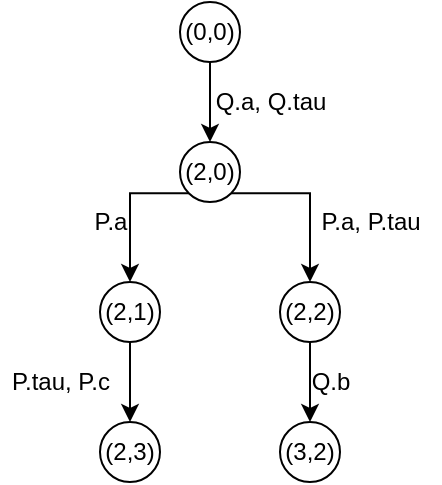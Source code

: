 <mxfile version="19.0.2" type="device"><diagram id="RzDBtlKtSJoSbvHmLJmb" name="Page-1"><mxGraphModel dx="478" dy="468" grid="1" gridSize="10" guides="1" tooltips="1" connect="1" arrows="1" fold="1" page="1" pageScale="1" pageWidth="827" pageHeight="1169" math="0" shadow="0"><root><mxCell id="0"/><mxCell id="1" parent="0"/><mxCell id="gtHnhEQSuROkiMOERVHm-6" style="edgeStyle=orthogonalEdgeStyle;rounded=0;orthogonalLoop=1;jettySize=auto;html=1;entryX=0.5;entryY=0;entryDx=0;entryDy=0;" edge="1" parent="1" source="gtHnhEQSuROkiMOERVHm-1" target="gtHnhEQSuROkiMOERVHm-4"><mxGeometry relative="1" as="geometry"/></mxCell><mxCell id="gtHnhEQSuROkiMOERVHm-1" value="(0,0)" style="ellipse;whiteSpace=wrap;html=1;aspect=fixed;" vertex="1" parent="1"><mxGeometry x="360" y="70" width="30" height="30" as="geometry"/></mxCell><mxCell id="gtHnhEQSuROkiMOERVHm-3" value="Q.a, Q.tau" style="text;html=1;align=center;verticalAlign=middle;resizable=0;points=[];autosize=1;strokeColor=none;fillColor=none;" vertex="1" parent="1"><mxGeometry x="370" y="110" width="70" height="20" as="geometry"/></mxCell><mxCell id="gtHnhEQSuROkiMOERVHm-9" style="edgeStyle=orthogonalEdgeStyle;rounded=0;orthogonalLoop=1;jettySize=auto;html=1;exitX=0;exitY=1;exitDx=0;exitDy=0;entryX=0.5;entryY=0;entryDx=0;entryDy=0;" edge="1" parent="1" source="gtHnhEQSuROkiMOERVHm-4" target="gtHnhEQSuROkiMOERVHm-7"><mxGeometry relative="1" as="geometry"/></mxCell><mxCell id="gtHnhEQSuROkiMOERVHm-10" style="edgeStyle=orthogonalEdgeStyle;rounded=0;orthogonalLoop=1;jettySize=auto;html=1;exitX=1;exitY=1;exitDx=0;exitDy=0;entryX=0.5;entryY=0;entryDx=0;entryDy=0;" edge="1" parent="1" source="gtHnhEQSuROkiMOERVHm-4" target="gtHnhEQSuROkiMOERVHm-8"><mxGeometry relative="1" as="geometry"/></mxCell><mxCell id="gtHnhEQSuROkiMOERVHm-4" value="(2,0)" style="ellipse;whiteSpace=wrap;html=1;aspect=fixed;" vertex="1" parent="1"><mxGeometry x="360" y="140" width="30" height="30" as="geometry"/></mxCell><mxCell id="gtHnhEQSuROkiMOERVHm-13" style="edgeStyle=orthogonalEdgeStyle;rounded=0;orthogonalLoop=1;jettySize=auto;html=1;entryX=0.5;entryY=0;entryDx=0;entryDy=0;" edge="1" parent="1" source="gtHnhEQSuROkiMOERVHm-7" target="gtHnhEQSuROkiMOERVHm-14"><mxGeometry relative="1" as="geometry"><mxPoint x="335.0" y="280.0" as="targetPoint"/></mxGeometry></mxCell><mxCell id="gtHnhEQSuROkiMOERVHm-7" value="(2,1)" style="ellipse;whiteSpace=wrap;html=1;aspect=fixed;" vertex="1" parent="1"><mxGeometry x="320" y="210" width="30" height="30" as="geometry"/></mxCell><mxCell id="gtHnhEQSuROkiMOERVHm-20" style="edgeStyle=orthogonalEdgeStyle;rounded=0;orthogonalLoop=1;jettySize=auto;html=1;entryX=0.5;entryY=0;entryDx=0;entryDy=0;" edge="1" parent="1" source="gtHnhEQSuROkiMOERVHm-8" target="gtHnhEQSuROkiMOERVHm-19"><mxGeometry relative="1" as="geometry"/></mxCell><mxCell id="gtHnhEQSuROkiMOERVHm-8" value="(2,2)" style="ellipse;whiteSpace=wrap;html=1;aspect=fixed;" vertex="1" parent="1"><mxGeometry x="410" y="210" width="30" height="30" as="geometry"/></mxCell><mxCell id="gtHnhEQSuROkiMOERVHm-11" value="P.a, P.tau" style="text;html=1;align=center;verticalAlign=middle;resizable=0;points=[];autosize=1;strokeColor=none;fillColor=none;" vertex="1" parent="1"><mxGeometry x="420" y="170" width="70" height="20" as="geometry"/></mxCell><mxCell id="gtHnhEQSuROkiMOERVHm-12" value="P.a" style="text;html=1;align=center;verticalAlign=middle;resizable=0;points=[];autosize=1;strokeColor=none;fillColor=none;" vertex="1" parent="1"><mxGeometry x="310" y="170" width="30" height="20" as="geometry"/></mxCell><mxCell id="gtHnhEQSuROkiMOERVHm-14" value="(2,3)" style="ellipse;whiteSpace=wrap;html=1;aspect=fixed;" vertex="1" parent="1"><mxGeometry x="320" y="280" width="30" height="30" as="geometry"/></mxCell><mxCell id="gtHnhEQSuROkiMOERVHm-15" value="P.tau, P.c" style="text;html=1;align=center;verticalAlign=middle;resizable=0;points=[];autosize=1;strokeColor=none;fillColor=none;" vertex="1" parent="1"><mxGeometry x="270" y="250" width="60" height="20" as="geometry"/></mxCell><mxCell id="gtHnhEQSuROkiMOERVHm-19" value="(3,2)" style="ellipse;whiteSpace=wrap;html=1;aspect=fixed;" vertex="1" parent="1"><mxGeometry x="410" y="280" width="30" height="30" as="geometry"/></mxCell><mxCell id="gtHnhEQSuROkiMOERVHm-21" value="Q.b" style="text;html=1;align=center;verticalAlign=middle;resizable=0;points=[];autosize=1;strokeColor=none;fillColor=none;" vertex="1" parent="1"><mxGeometry x="420" y="250" width="30" height="20" as="geometry"/></mxCell></root></mxGraphModel></diagram></mxfile>